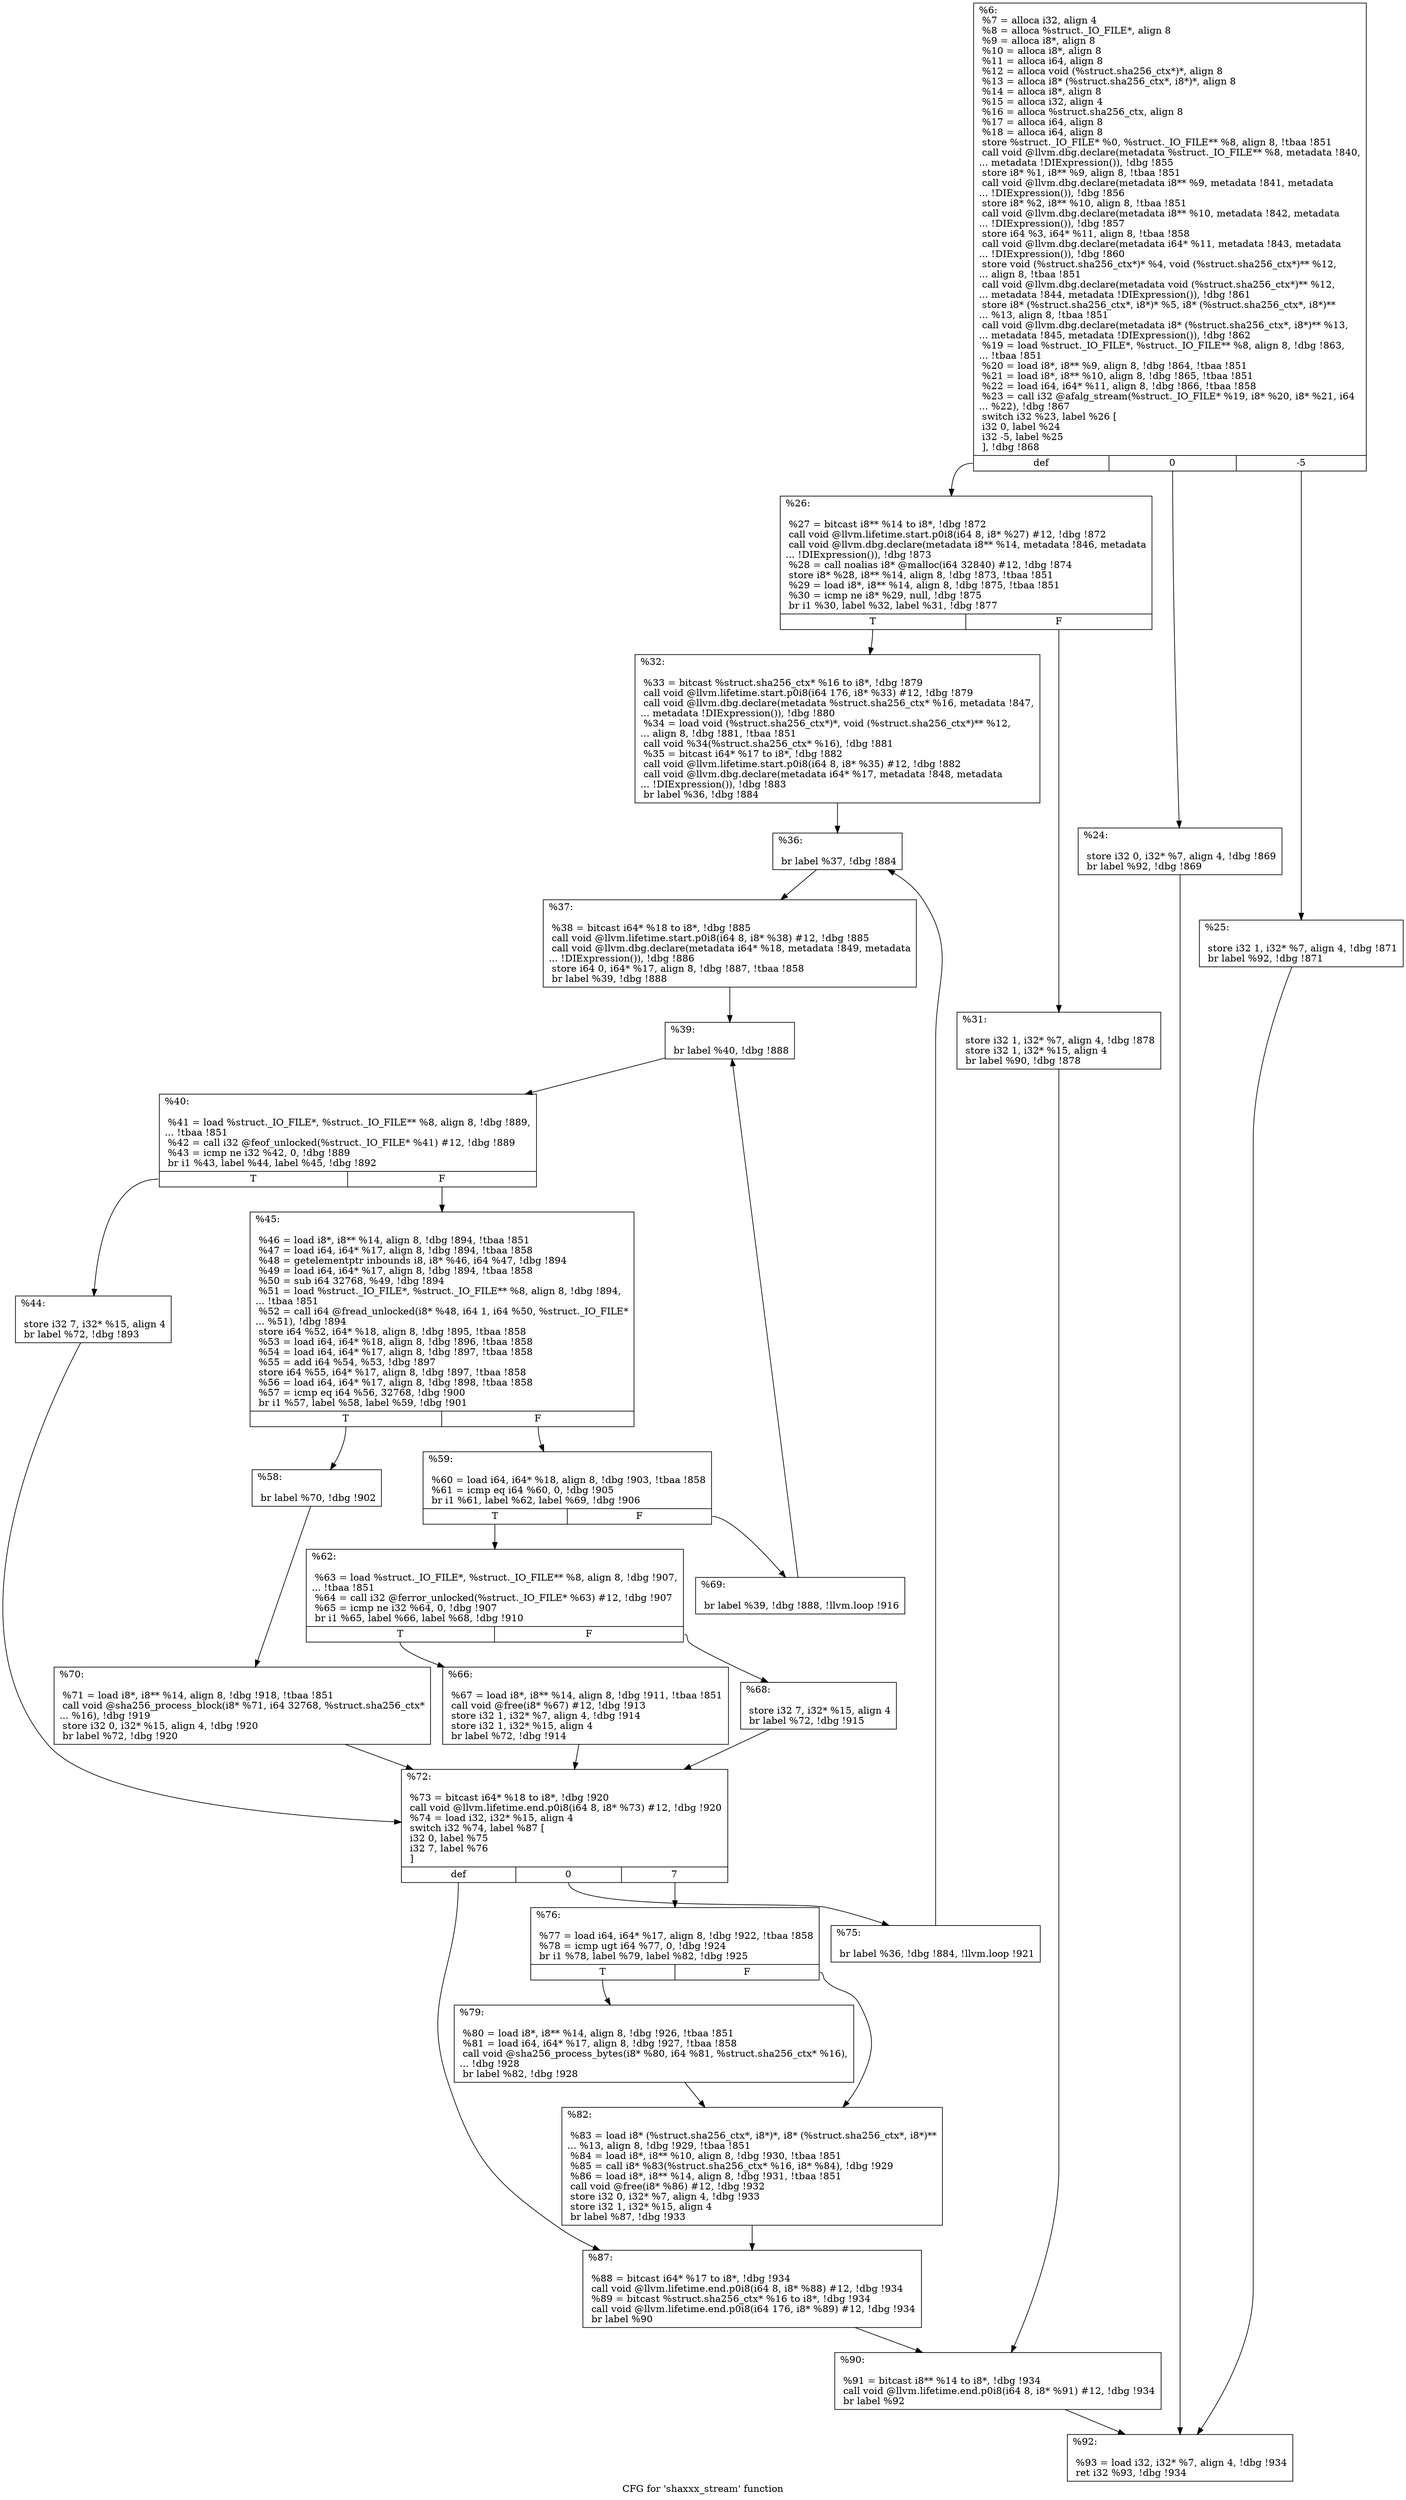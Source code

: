 digraph "CFG for 'shaxxx_stream' function" {
	label="CFG for 'shaxxx_stream' function";

	Node0xe4a7f0 [shape=record,label="{%6:\l  %7 = alloca i32, align 4\l  %8 = alloca %struct._IO_FILE*, align 8\l  %9 = alloca i8*, align 8\l  %10 = alloca i8*, align 8\l  %11 = alloca i64, align 8\l  %12 = alloca void (%struct.sha256_ctx*)*, align 8\l  %13 = alloca i8* (%struct.sha256_ctx*, i8*)*, align 8\l  %14 = alloca i8*, align 8\l  %15 = alloca i32, align 4\l  %16 = alloca %struct.sha256_ctx, align 8\l  %17 = alloca i64, align 8\l  %18 = alloca i64, align 8\l  store %struct._IO_FILE* %0, %struct._IO_FILE** %8, align 8, !tbaa !851\l  call void @llvm.dbg.declare(metadata %struct._IO_FILE** %8, metadata !840,\l... metadata !DIExpression()), !dbg !855\l  store i8* %1, i8** %9, align 8, !tbaa !851\l  call void @llvm.dbg.declare(metadata i8** %9, metadata !841, metadata\l... !DIExpression()), !dbg !856\l  store i8* %2, i8** %10, align 8, !tbaa !851\l  call void @llvm.dbg.declare(metadata i8** %10, metadata !842, metadata\l... !DIExpression()), !dbg !857\l  store i64 %3, i64* %11, align 8, !tbaa !858\l  call void @llvm.dbg.declare(metadata i64* %11, metadata !843, metadata\l... !DIExpression()), !dbg !860\l  store void (%struct.sha256_ctx*)* %4, void (%struct.sha256_ctx*)** %12,\l... align 8, !tbaa !851\l  call void @llvm.dbg.declare(metadata void (%struct.sha256_ctx*)** %12,\l... metadata !844, metadata !DIExpression()), !dbg !861\l  store i8* (%struct.sha256_ctx*, i8*)* %5, i8* (%struct.sha256_ctx*, i8*)**\l... %13, align 8, !tbaa !851\l  call void @llvm.dbg.declare(metadata i8* (%struct.sha256_ctx*, i8*)** %13,\l... metadata !845, metadata !DIExpression()), !dbg !862\l  %19 = load %struct._IO_FILE*, %struct._IO_FILE** %8, align 8, !dbg !863,\l... !tbaa !851\l  %20 = load i8*, i8** %9, align 8, !dbg !864, !tbaa !851\l  %21 = load i8*, i8** %10, align 8, !dbg !865, !tbaa !851\l  %22 = load i64, i64* %11, align 8, !dbg !866, !tbaa !858\l  %23 = call i32 @afalg_stream(%struct._IO_FILE* %19, i8* %20, i8* %21, i64\l... %22), !dbg !867\l  switch i32 %23, label %26 [\l    i32 0, label %24\l    i32 -5, label %25\l  ], !dbg !868\l|{<s0>def|<s1>0|<s2>-5}}"];
	Node0xe4a7f0:s0 -> Node0xe4b3f0;
	Node0xe4a7f0:s1 -> Node0xe4b350;
	Node0xe4a7f0:s2 -> Node0xe4b3a0;
	Node0xe4b350 [shape=record,label="{%24:\l\l  store i32 0, i32* %7, align 4, !dbg !869\l  br label %92, !dbg !869\l}"];
	Node0xe4b350 -> Node0xe4bb20;
	Node0xe4b3a0 [shape=record,label="{%25:\l\l  store i32 1, i32* %7, align 4, !dbg !871\l  br label %92, !dbg !871\l}"];
	Node0xe4b3a0 -> Node0xe4bb20;
	Node0xe4b3f0 [shape=record,label="{%26:\l\l  %27 = bitcast i8** %14 to i8*, !dbg !872\l  call void @llvm.lifetime.start.p0i8(i64 8, i8* %27) #12, !dbg !872\l  call void @llvm.dbg.declare(metadata i8** %14, metadata !846, metadata\l... !DIExpression()), !dbg !873\l  %28 = call noalias i8* @malloc(i64 32840) #12, !dbg !874\l  store i8* %28, i8** %14, align 8, !dbg !873, !tbaa !851\l  %29 = load i8*, i8** %14, align 8, !dbg !875, !tbaa !851\l  %30 = icmp ne i8* %29, null, !dbg !875\l  br i1 %30, label %32, label %31, !dbg !877\l|{<s0>T|<s1>F}}"];
	Node0xe4b3f0:s0 -> Node0xe4b490;
	Node0xe4b3f0:s1 -> Node0xe4b440;
	Node0xe4b440 [shape=record,label="{%31:\l\l  store i32 1, i32* %7, align 4, !dbg !878\l  store i32 1, i32* %15, align 4\l  br label %90, !dbg !878\l}"];
	Node0xe4b440 -> Node0xe4bad0;
	Node0xe4b490 [shape=record,label="{%32:\l\l  %33 = bitcast %struct.sha256_ctx* %16 to i8*, !dbg !879\l  call void @llvm.lifetime.start.p0i8(i64 176, i8* %33) #12, !dbg !879\l  call void @llvm.dbg.declare(metadata %struct.sha256_ctx* %16, metadata !847,\l... metadata !DIExpression()), !dbg !880\l  %34 = load void (%struct.sha256_ctx*)*, void (%struct.sha256_ctx*)** %12,\l... align 8, !dbg !881, !tbaa !851\l  call void %34(%struct.sha256_ctx* %16), !dbg !881\l  %35 = bitcast i64* %17 to i8*, !dbg !882\l  call void @llvm.lifetime.start.p0i8(i64 8, i8* %35) #12, !dbg !882\l  call void @llvm.dbg.declare(metadata i64* %17, metadata !848, metadata\l... !DIExpression()), !dbg !883\l  br label %36, !dbg !884\l}"];
	Node0xe4b490 -> Node0xe4b4e0;
	Node0xe4b4e0 [shape=record,label="{%36:\l\l  br label %37, !dbg !884\l}"];
	Node0xe4b4e0 -> Node0xe4b530;
	Node0xe4b530 [shape=record,label="{%37:\l\l  %38 = bitcast i64* %18 to i8*, !dbg !885\l  call void @llvm.lifetime.start.p0i8(i64 8, i8* %38) #12, !dbg !885\l  call void @llvm.dbg.declare(metadata i64* %18, metadata !849, metadata\l... !DIExpression()), !dbg !886\l  store i64 0, i64* %17, align 8, !dbg !887, !tbaa !858\l  br label %39, !dbg !888\l}"];
	Node0xe4b530 -> Node0xe4b580;
	Node0xe4b580 [shape=record,label="{%39:\l\l  br label %40, !dbg !888\l}"];
	Node0xe4b580 -> Node0xe4b5d0;
	Node0xe4b5d0 [shape=record,label="{%40:\l\l  %41 = load %struct._IO_FILE*, %struct._IO_FILE** %8, align 8, !dbg !889,\l... !tbaa !851\l  %42 = call i32 @feof_unlocked(%struct._IO_FILE* %41) #12, !dbg !889\l  %43 = icmp ne i32 %42, 0, !dbg !889\l  br i1 %43, label %44, label %45, !dbg !892\l|{<s0>T|<s1>F}}"];
	Node0xe4b5d0:s0 -> Node0xe4b620;
	Node0xe4b5d0:s1 -> Node0xe4b670;
	Node0xe4b620 [shape=record,label="{%44:\l\l  store i32 7, i32* %15, align 4\l  br label %72, !dbg !893\l}"];
	Node0xe4b620 -> Node0xe4b8f0;
	Node0xe4b670 [shape=record,label="{%45:\l\l  %46 = load i8*, i8** %14, align 8, !dbg !894, !tbaa !851\l  %47 = load i64, i64* %17, align 8, !dbg !894, !tbaa !858\l  %48 = getelementptr inbounds i8, i8* %46, i64 %47, !dbg !894\l  %49 = load i64, i64* %17, align 8, !dbg !894, !tbaa !858\l  %50 = sub i64 32768, %49, !dbg !894\l  %51 = load %struct._IO_FILE*, %struct._IO_FILE** %8, align 8, !dbg !894,\l... !tbaa !851\l  %52 = call i64 @fread_unlocked(i8* %48, i64 1, i64 %50, %struct._IO_FILE*\l... %51), !dbg !894\l  store i64 %52, i64* %18, align 8, !dbg !895, !tbaa !858\l  %53 = load i64, i64* %18, align 8, !dbg !896, !tbaa !858\l  %54 = load i64, i64* %17, align 8, !dbg !897, !tbaa !858\l  %55 = add i64 %54, %53, !dbg !897\l  store i64 %55, i64* %17, align 8, !dbg !897, !tbaa !858\l  %56 = load i64, i64* %17, align 8, !dbg !898, !tbaa !858\l  %57 = icmp eq i64 %56, 32768, !dbg !900\l  br i1 %57, label %58, label %59, !dbg !901\l|{<s0>T|<s1>F}}"];
	Node0xe4b670:s0 -> Node0xe4b6c0;
	Node0xe4b670:s1 -> Node0xe4b710;
	Node0xe4b6c0 [shape=record,label="{%58:\l\l  br label %70, !dbg !902\l}"];
	Node0xe4b6c0 -> Node0xe4b8a0;
	Node0xe4b710 [shape=record,label="{%59:\l\l  %60 = load i64, i64* %18, align 8, !dbg !903, !tbaa !858\l  %61 = icmp eq i64 %60, 0, !dbg !905\l  br i1 %61, label %62, label %69, !dbg !906\l|{<s0>T|<s1>F}}"];
	Node0xe4b710:s0 -> Node0xe4b760;
	Node0xe4b710:s1 -> Node0xe4b850;
	Node0xe4b760 [shape=record,label="{%62:\l\l  %63 = load %struct._IO_FILE*, %struct._IO_FILE** %8, align 8, !dbg !907,\l... !tbaa !851\l  %64 = call i32 @ferror_unlocked(%struct._IO_FILE* %63) #12, !dbg !907\l  %65 = icmp ne i32 %64, 0, !dbg !907\l  br i1 %65, label %66, label %68, !dbg !910\l|{<s0>T|<s1>F}}"];
	Node0xe4b760:s0 -> Node0xe4b7b0;
	Node0xe4b760:s1 -> Node0xe4b800;
	Node0xe4b7b0 [shape=record,label="{%66:\l\l  %67 = load i8*, i8** %14, align 8, !dbg !911, !tbaa !851\l  call void @free(i8* %67) #12, !dbg !913\l  store i32 1, i32* %7, align 4, !dbg !914\l  store i32 1, i32* %15, align 4\l  br label %72, !dbg !914\l}"];
	Node0xe4b7b0 -> Node0xe4b8f0;
	Node0xe4b800 [shape=record,label="{%68:\l\l  store i32 7, i32* %15, align 4\l  br label %72, !dbg !915\l}"];
	Node0xe4b800 -> Node0xe4b8f0;
	Node0xe4b850 [shape=record,label="{%69:\l\l  br label %39, !dbg !888, !llvm.loop !916\l}"];
	Node0xe4b850 -> Node0xe4b580;
	Node0xe4b8a0 [shape=record,label="{%70:\l\l  %71 = load i8*, i8** %14, align 8, !dbg !918, !tbaa !851\l  call void @sha256_process_block(i8* %71, i64 32768, %struct.sha256_ctx*\l... %16), !dbg !919\l  store i32 0, i32* %15, align 4, !dbg !920\l  br label %72, !dbg !920\l}"];
	Node0xe4b8a0 -> Node0xe4b8f0;
	Node0xe4b8f0 [shape=record,label="{%72:\l\l  %73 = bitcast i64* %18 to i8*, !dbg !920\l  call void @llvm.lifetime.end.p0i8(i64 8, i8* %73) #12, !dbg !920\l  %74 = load i32, i32* %15, align 4\l  switch i32 %74, label %87 [\l    i32 0, label %75\l    i32 7, label %76\l  ]\l|{<s0>def|<s1>0|<s2>7}}"];
	Node0xe4b8f0:s0 -> Node0xe4ba80;
	Node0xe4b8f0:s1 -> Node0xe4b940;
	Node0xe4b8f0:s2 -> Node0xe4b990;
	Node0xe4b940 [shape=record,label="{%75:\l\l  br label %36, !dbg !884, !llvm.loop !921\l}"];
	Node0xe4b940 -> Node0xe4b4e0;
	Node0xe4b990 [shape=record,label="{%76:\l\l  %77 = load i64, i64* %17, align 8, !dbg !922, !tbaa !858\l  %78 = icmp ugt i64 %77, 0, !dbg !924\l  br i1 %78, label %79, label %82, !dbg !925\l|{<s0>T|<s1>F}}"];
	Node0xe4b990:s0 -> Node0xe4b9e0;
	Node0xe4b990:s1 -> Node0xe4ba30;
	Node0xe4b9e0 [shape=record,label="{%79:\l\l  %80 = load i8*, i8** %14, align 8, !dbg !926, !tbaa !851\l  %81 = load i64, i64* %17, align 8, !dbg !927, !tbaa !858\l  call void @sha256_process_bytes(i8* %80, i64 %81, %struct.sha256_ctx* %16),\l... !dbg !928\l  br label %82, !dbg !928\l}"];
	Node0xe4b9e0 -> Node0xe4ba30;
	Node0xe4ba30 [shape=record,label="{%82:\l\l  %83 = load i8* (%struct.sha256_ctx*, i8*)*, i8* (%struct.sha256_ctx*, i8*)**\l... %13, align 8, !dbg !929, !tbaa !851\l  %84 = load i8*, i8** %10, align 8, !dbg !930, !tbaa !851\l  %85 = call i8* %83(%struct.sha256_ctx* %16, i8* %84), !dbg !929\l  %86 = load i8*, i8** %14, align 8, !dbg !931, !tbaa !851\l  call void @free(i8* %86) #12, !dbg !932\l  store i32 0, i32* %7, align 4, !dbg !933\l  store i32 1, i32* %15, align 4\l  br label %87, !dbg !933\l}"];
	Node0xe4ba30 -> Node0xe4ba80;
	Node0xe4ba80 [shape=record,label="{%87:\l\l  %88 = bitcast i64* %17 to i8*, !dbg !934\l  call void @llvm.lifetime.end.p0i8(i64 8, i8* %88) #12, !dbg !934\l  %89 = bitcast %struct.sha256_ctx* %16 to i8*, !dbg !934\l  call void @llvm.lifetime.end.p0i8(i64 176, i8* %89) #12, !dbg !934\l  br label %90\l}"];
	Node0xe4ba80 -> Node0xe4bad0;
	Node0xe4bad0 [shape=record,label="{%90:\l\l  %91 = bitcast i8** %14 to i8*, !dbg !934\l  call void @llvm.lifetime.end.p0i8(i64 8, i8* %91) #12, !dbg !934\l  br label %92\l}"];
	Node0xe4bad0 -> Node0xe4bb20;
	Node0xe4bb20 [shape=record,label="{%92:\l\l  %93 = load i32, i32* %7, align 4, !dbg !934\l  ret i32 %93, !dbg !934\l}"];
}
